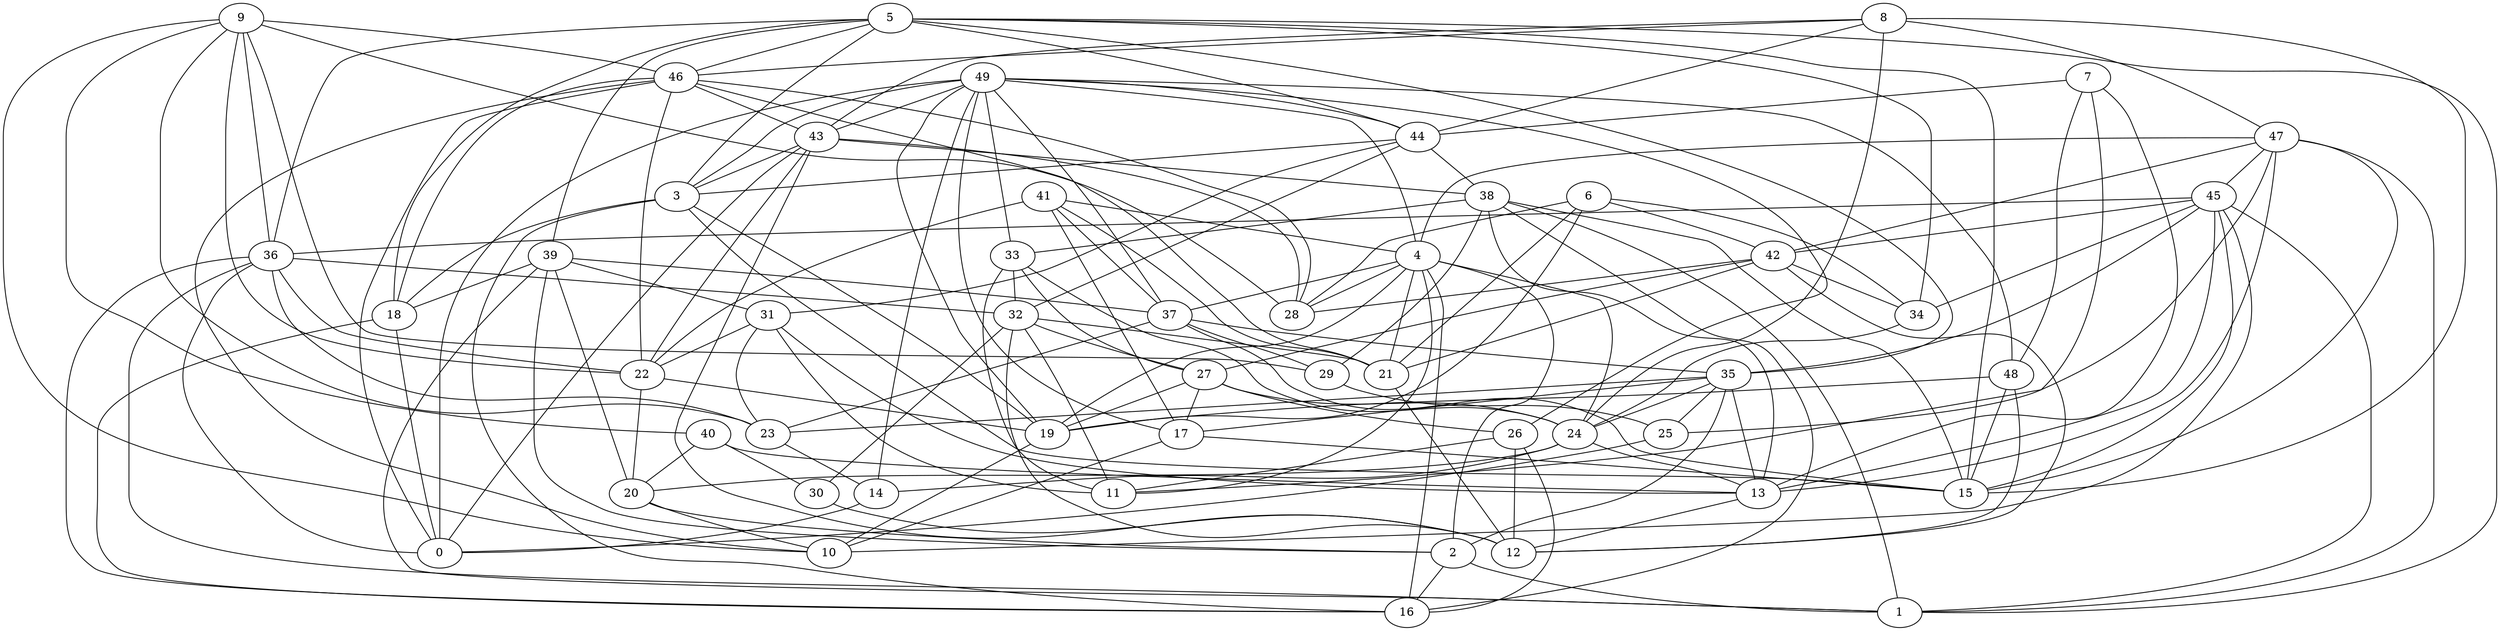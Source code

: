 digraph GG_graph {

subgraph G_graph {
edge [color = black]
"42" -> "21" [dir = none]
"42" -> "34" [dir = none]
"42" -> "28" [dir = none]
"42" -> "27" [dir = none]
"49" -> "43" [dir = none]
"49" -> "19" [dir = none]
"49" -> "14" [dir = none]
"49" -> "33" [dir = none]
"49" -> "44" [dir = none]
"23" -> "14" [dir = none]
"21" -> "12" [dir = none]
"46" -> "43" [dir = none]
"46" -> "28" [dir = none]
"46" -> "21" [dir = none]
"9" -> "40" [dir = none]
"9" -> "29" [dir = none]
"9" -> "10" [dir = none]
"9" -> "46" [dir = none]
"9" -> "28" [dir = none]
"38" -> "33" [dir = none]
"38" -> "29" [dir = none]
"38" -> "15" [dir = none]
"38" -> "1" [dir = none]
"29" -> "25" [dir = none]
"19" -> "10" [dir = none]
"41" -> "4" [dir = none]
"41" -> "17" [dir = none]
"41" -> "37" [dir = none]
"37" -> "35" [dir = none]
"32" -> "12" [dir = none]
"32" -> "30" [dir = none]
"32" -> "27" [dir = none]
"26" -> "12" [dir = none]
"26" -> "11" [dir = none]
"34" -> "24" [dir = none]
"39" -> "20" [dir = none]
"39" -> "18" [dir = none]
"39" -> "1" [dir = none]
"18" -> "16" [dir = none]
"48" -> "19" [dir = none]
"48" -> "15" [dir = none]
"24" -> "14" [dir = none]
"22" -> "20" [dir = none]
"36" -> "22" [dir = none]
"36" -> "0" [dir = none]
"36" -> "32" [dir = none]
"31" -> "13" [dir = none]
"31" -> "22" [dir = none]
"4" -> "16" [dir = none]
"4" -> "37" [dir = none]
"4" -> "24" [dir = none]
"4" -> "28" [dir = none]
"4" -> "19" [dir = none]
"4" -> "2" [dir = none]
"47" -> "25" [dir = none]
"47" -> "1" [dir = none]
"47" -> "4" [dir = none]
"44" -> "32" [dir = none]
"13" -> "12" [dir = none]
"40" -> "30" [dir = none]
"17" -> "15" [dir = none]
"7" -> "11" [dir = none]
"7" -> "48" [dir = none]
"6" -> "28" [dir = none]
"6" -> "42" [dir = none]
"45" -> "13" [dir = none]
"45" -> "1" [dir = none]
"45" -> "10" [dir = none]
"45" -> "42" [dir = none]
"45" -> "36" [dir = none]
"45" -> "35" [dir = none]
"45" -> "34" [dir = none]
"3" -> "15" [dir = none]
"3" -> "16" [dir = none]
"30" -> "12" [dir = none]
"2" -> "1" [dir = none]
"25" -> "0" [dir = none]
"8" -> "47" [dir = none]
"8" -> "15" [dir = none]
"33" -> "11" [dir = none]
"33" -> "24" [dir = none]
"33" -> "27" [dir = none]
"35" -> "17" [dir = none]
"35" -> "2" [dir = none]
"35" -> "23" [dir = none]
"27" -> "26" [dir = none]
"27" -> "24" [dir = none]
"5" -> "15" [dir = none]
"5" -> "36" [dir = none]
"5" -> "44" [dir = none]
"5" -> "46" [dir = none]
"5" -> "1" [dir = none]
"5" -> "18" [dir = none]
"43" -> "28" [dir = none]
"43" -> "38" [dir = none]
"43" -> "12" [dir = none]
"43" -> "22" [dir = none]
"43" -> "3" [dir = none]
"20" -> "2" [dir = none]
"18" -> "0" [dir = none]
"49" -> "48" [dir = none]
"31" -> "11" [dir = none]
"37" -> "15" [dir = none]
"39" -> "2" [dir = none]
"26" -> "16" [dir = none]
"36" -> "16" [dir = none]
"7" -> "44" [dir = none]
"49" -> "0" [dir = none]
"48" -> "12" [dir = none]
"46" -> "10" [dir = none]
"49" -> "3" [dir = none]
"24" -> "20" [dir = none]
"3" -> "19" [dir = none]
"27" -> "19" [dir = none]
"38" -> "13" [dir = none]
"35" -> "13" [dir = none]
"17" -> "10" [dir = none]
"40" -> "13" [dir = none]
"4" -> "21" [dir = none]
"47" -> "13" [dir = none]
"5" -> "34" [dir = none]
"31" -> "23" [dir = none]
"8" -> "44" [dir = none]
"46" -> "22" [dir = none]
"37" -> "29" [dir = none]
"8" -> "24" [dir = none]
"5" -> "35" [dir = none]
"33" -> "32" [dir = none]
"7" -> "13" [dir = none]
"32" -> "11" [dir = none]
"39" -> "37" [dir = none]
"6" -> "19" [dir = none]
"6" -> "34" [dir = none]
"45" -> "15" [dir = none]
"37" -> "23" [dir = none]
"49" -> "26" [dir = none]
"32" -> "21" [dir = none]
"49" -> "17" [dir = none]
"2" -> "16" [dir = none]
"3" -> "18" [dir = none]
"44" -> "31" [dir = none]
"41" -> "21" [dir = none]
"47" -> "15" [dir = none]
"36" -> "1" [dir = none]
"27" -> "17" [dir = none]
"49" -> "4" [dir = none]
"47" -> "45" [dir = none]
"41" -> "22" [dir = none]
"43" -> "0" [dir = none]
"14" -> "0" [dir = none]
"40" -> "20" [dir = none]
"42" -> "12" [dir = none]
"9" -> "36" [dir = none]
"44" -> "38" [dir = none]
"39" -> "31" [dir = none]
"4" -> "11" [dir = none]
"46" -> "0" [dir = none]
"47" -> "42" [dir = none]
"35" -> "24" [dir = none]
"22" -> "19" [dir = none]
"38" -> "16" [dir = none]
"49" -> "37" [dir = none]
"44" -> "3" [dir = none]
"5" -> "3" [dir = none]
"6" -> "21" [dir = none]
"9" -> "22" [dir = none]
"8" -> "43" [dir = none]
"36" -> "23" [dir = none]
"9" -> "23" [dir = none]
"20" -> "10" [dir = none]
"5" -> "39" [dir = none]
"24" -> "13" [dir = none]
"8" -> "46" [dir = none]
"46" -> "18" [dir = none]
"35" -> "25" [dir = none]
}

}
